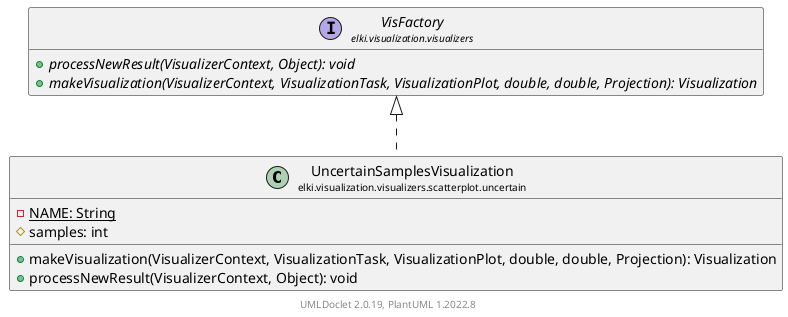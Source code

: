 @startuml
    remove .*\.(Instance|Par|Parameterizer|Factory)$
    set namespaceSeparator none
    hide empty fields
    hide empty methods

    class "<size:14>UncertainSamplesVisualization\n<size:10>elki.visualization.visualizers.scatterplot.uncertain" as elki.visualization.visualizers.scatterplot.uncertain.UncertainSamplesVisualization [[UncertainSamplesVisualization.html]] {
        {static} -NAME: String
        #samples: int
        +makeVisualization(VisualizerContext, VisualizationTask, VisualizationPlot, double, double, Projection): Visualization
        +processNewResult(VisualizerContext, Object): void
    }

    interface "<size:14>VisFactory\n<size:10>elki.visualization.visualizers" as elki.visualization.visualizers.VisFactory [[../../VisFactory.html]] {
        {abstract} +processNewResult(VisualizerContext, Object): void
        {abstract} +makeVisualization(VisualizerContext, VisualizationTask, VisualizationPlot, double, double, Projection): Visualization
    }
    class "<size:14>UncertainSamplesVisualization.Instance\n<size:10>elki.visualization.visualizers.scatterplot.uncertain" as elki.visualization.visualizers.scatterplot.uncertain.UncertainSamplesVisualization.Instance [[UncertainSamplesVisualization.Instance.html]]

    elki.visualization.visualizers.VisFactory <|.. elki.visualization.visualizers.scatterplot.uncertain.UncertainSamplesVisualization
    elki.visualization.visualizers.scatterplot.uncertain.UncertainSamplesVisualization +-- elki.visualization.visualizers.scatterplot.uncertain.UncertainSamplesVisualization.Instance

    center footer UMLDoclet 2.0.19, PlantUML 1.2022.8
@enduml
